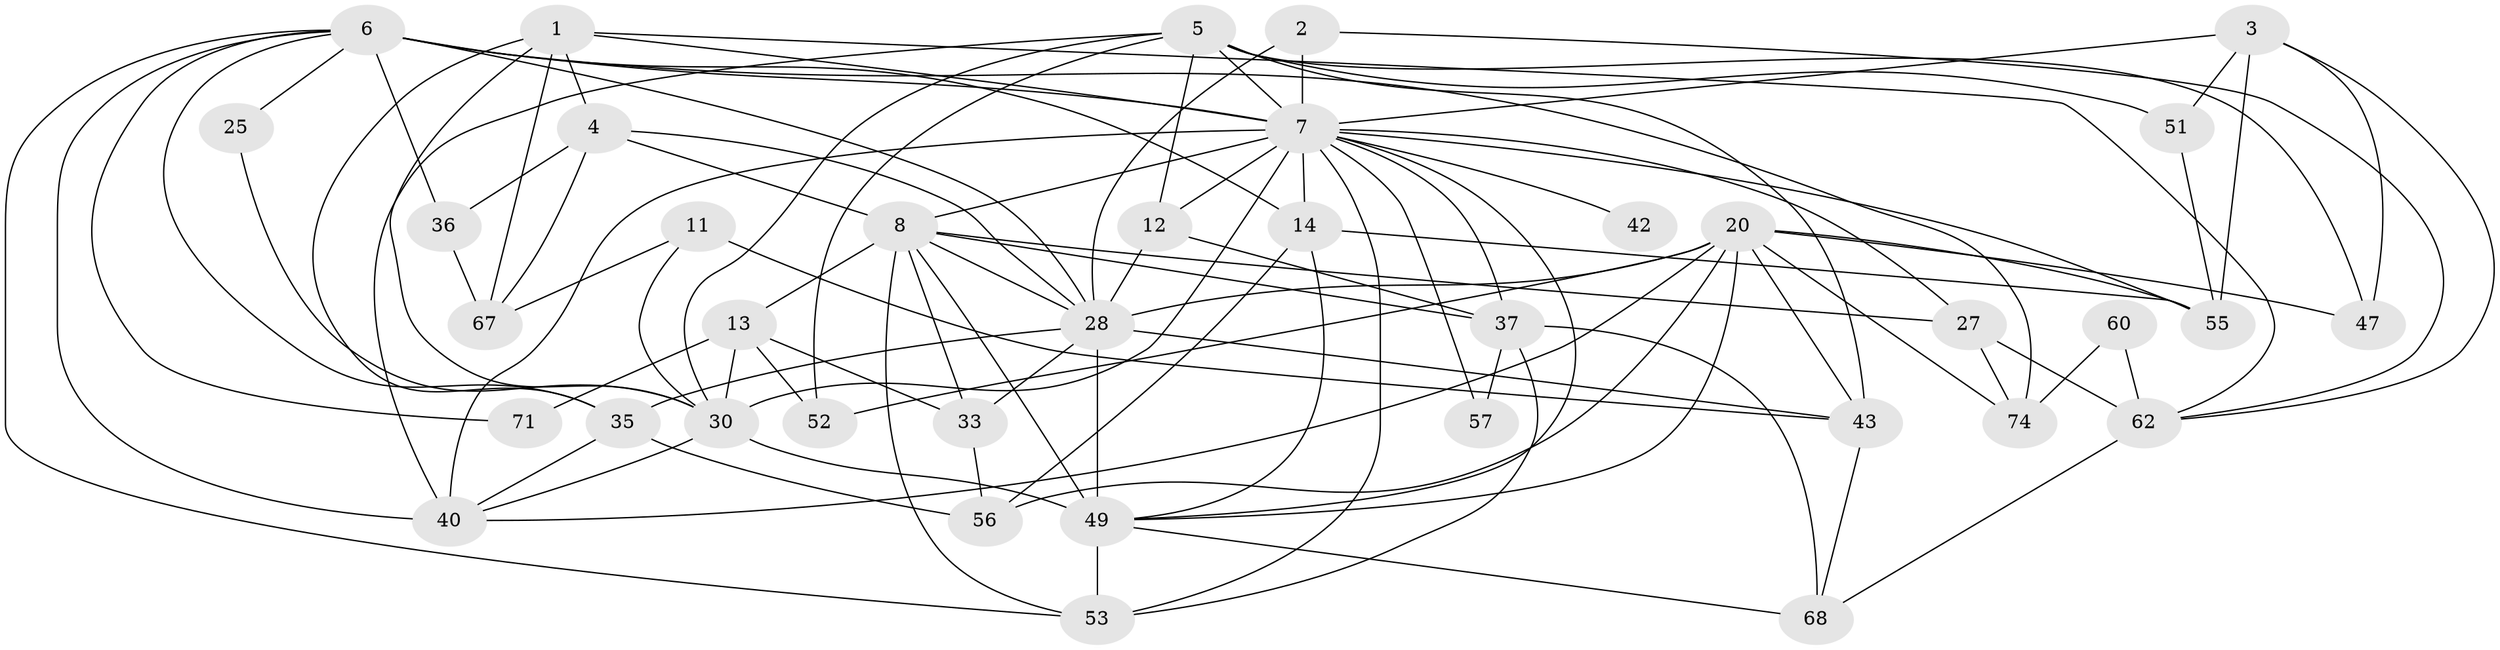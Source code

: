 // original degree distribution, {3: 0.21052631578947367, 2: 0.19736842105263158, 5: 0.21052631578947367, 7: 0.05263157894736842, 4: 0.2236842105263158, 6: 0.09210526315789473, 8: 0.013157894736842105}
// Generated by graph-tools (version 1.1) at 2025/14/03/09/25 04:14:48]
// undirected, 38 vertices, 99 edges
graph export_dot {
graph [start="1"]
  node [color=gray90,style=filled];
  1 [super="+10"];
  2;
  3 [super="+22"];
  4;
  5 [super="+23+17"];
  6 [super="+24+31+9"];
  7 [super="+18+45+19+21+16"];
  8 [super="+29"];
  11;
  12;
  13 [super="+75"];
  14 [super="+15+58"];
  20 [super="+41+32"];
  25;
  27;
  28 [super="+34+65+44"];
  30 [super="+66+39"];
  33 [super="+50"];
  35;
  36 [super="+63"];
  37;
  40 [super="+48"];
  42;
  43;
  47 [super="+59"];
  49 [super="+76+64"];
  51;
  52;
  53;
  55 [super="+61"];
  56;
  57;
  60;
  62 [super="+72"];
  67;
  68;
  71;
  74;
  1 -- 4;
  1 -- 67;
  1 -- 35;
  1 -- 62;
  1 -- 7;
  1 -- 30;
  2 -- 62;
  2 -- 28;
  2 -- 7;
  3 -- 62;
  3 -- 51;
  3 -- 55;
  3 -- 7;
  3 -- 47;
  4 -- 8;
  4 -- 67;
  4 -- 28;
  4 -- 36;
  5 -- 40;
  5 -- 30;
  5 -- 51;
  5 -- 52;
  5 -- 43;
  5 -- 12;
  5 -- 47;
  5 -- 7;
  6 -- 74;
  6 -- 35;
  6 -- 14;
  6 -- 7 [weight=3];
  6 -- 36;
  6 -- 53;
  6 -- 71;
  6 -- 40;
  6 -- 25;
  6 -- 28;
  7 -- 37 [weight=2];
  7 -- 49;
  7 -- 42 [weight=2];
  7 -- 40 [weight=2];
  7 -- 14 [weight=2];
  7 -- 53;
  7 -- 27;
  7 -- 30 [weight=3];
  7 -- 8;
  7 -- 12;
  7 -- 55;
  7 -- 57;
  8 -- 28;
  8 -- 49 [weight=2];
  8 -- 33;
  8 -- 37;
  8 -- 13;
  8 -- 53;
  8 -- 27;
  11 -- 43;
  11 -- 67;
  11 -- 30;
  12 -- 37;
  12 -- 28;
  13 -- 33;
  13 -- 52;
  13 -- 71;
  13 -- 30;
  14 -- 56;
  14 -- 49;
  14 -- 55;
  20 -- 49;
  20 -- 43;
  20 -- 47;
  20 -- 52;
  20 -- 56;
  20 -- 74;
  20 -- 40;
  20 -- 55;
  20 -- 28 [weight=2];
  25 -- 30;
  27 -- 62;
  27 -- 74;
  28 -- 33 [weight=2];
  28 -- 49;
  28 -- 35;
  28 -- 43;
  30 -- 49 [weight=2];
  30 -- 40;
  33 -- 56;
  35 -- 40;
  35 -- 56;
  36 -- 67;
  37 -- 68;
  37 -- 53;
  37 -- 57;
  43 -- 68;
  49 -- 53;
  49 -- 68;
  51 -- 55;
  60 -- 62;
  60 -- 74;
  62 -- 68;
}

